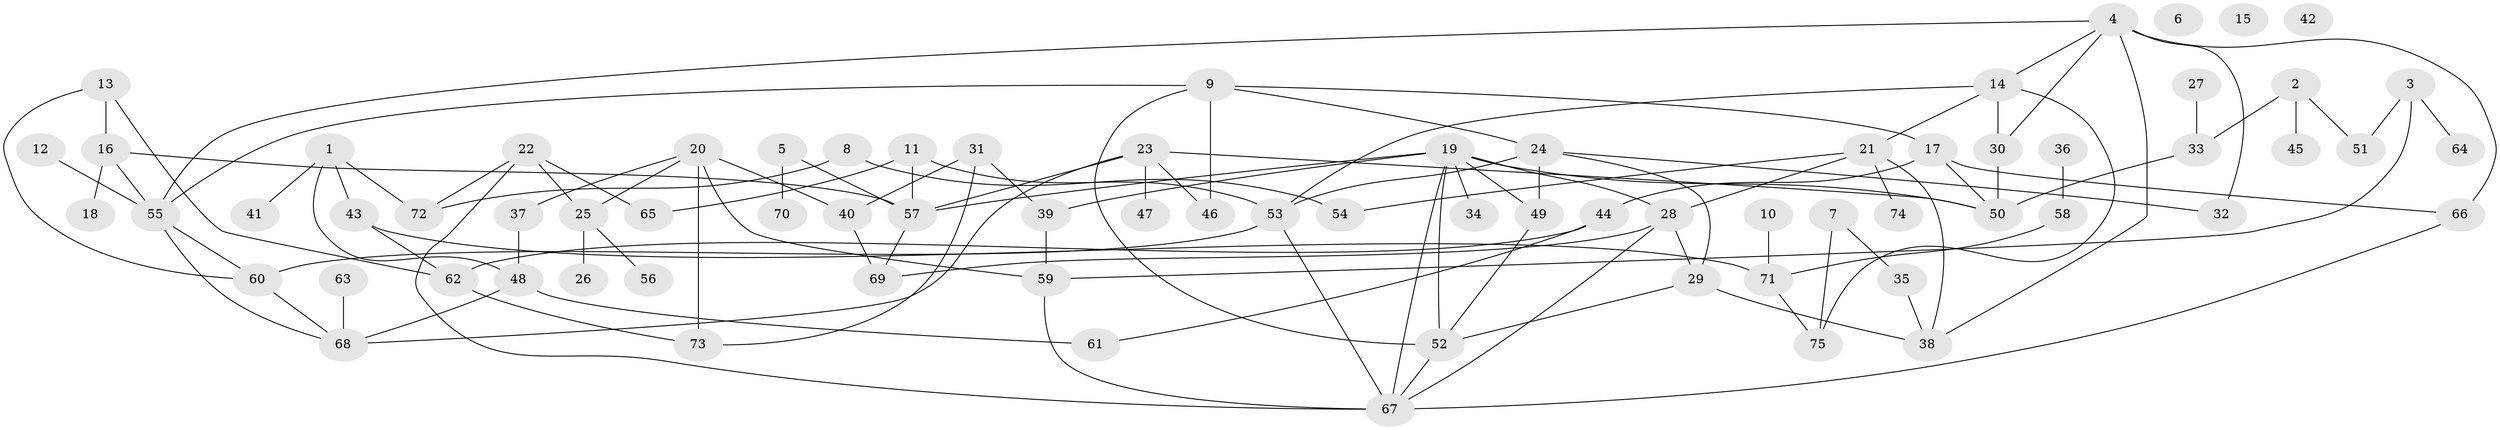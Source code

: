 // Generated by graph-tools (version 1.1) at 2025/25/03/09/25 03:25:16]
// undirected, 75 vertices, 113 edges
graph export_dot {
graph [start="1"]
  node [color=gray90,style=filled];
  1;
  2;
  3;
  4;
  5;
  6;
  7;
  8;
  9;
  10;
  11;
  12;
  13;
  14;
  15;
  16;
  17;
  18;
  19;
  20;
  21;
  22;
  23;
  24;
  25;
  26;
  27;
  28;
  29;
  30;
  31;
  32;
  33;
  34;
  35;
  36;
  37;
  38;
  39;
  40;
  41;
  42;
  43;
  44;
  45;
  46;
  47;
  48;
  49;
  50;
  51;
  52;
  53;
  54;
  55;
  56;
  57;
  58;
  59;
  60;
  61;
  62;
  63;
  64;
  65;
  66;
  67;
  68;
  69;
  70;
  71;
  72;
  73;
  74;
  75;
  1 -- 41;
  1 -- 43;
  1 -- 48;
  1 -- 72;
  2 -- 33;
  2 -- 45;
  2 -- 51;
  3 -- 51;
  3 -- 59;
  3 -- 64;
  4 -- 14;
  4 -- 30;
  4 -- 32;
  4 -- 38;
  4 -- 55;
  4 -- 66;
  5 -- 57;
  5 -- 70;
  7 -- 35;
  7 -- 75;
  8 -- 54;
  8 -- 72;
  9 -- 17;
  9 -- 24;
  9 -- 46;
  9 -- 52;
  9 -- 55;
  10 -- 71;
  11 -- 53;
  11 -- 57;
  11 -- 65;
  12 -- 55;
  13 -- 16;
  13 -- 60;
  13 -- 62;
  14 -- 21;
  14 -- 30;
  14 -- 53;
  14 -- 75;
  16 -- 18;
  16 -- 55;
  16 -- 57;
  17 -- 44;
  17 -- 50;
  17 -- 66;
  19 -- 28;
  19 -- 34;
  19 -- 39;
  19 -- 49;
  19 -- 50;
  19 -- 52;
  19 -- 57;
  19 -- 67;
  20 -- 25;
  20 -- 37;
  20 -- 40;
  20 -- 59;
  20 -- 73;
  21 -- 28;
  21 -- 38;
  21 -- 54;
  21 -- 74;
  22 -- 25;
  22 -- 65;
  22 -- 67;
  22 -- 72;
  23 -- 46;
  23 -- 47;
  23 -- 50;
  23 -- 57;
  23 -- 68;
  24 -- 29;
  24 -- 32;
  24 -- 49;
  24 -- 53;
  25 -- 26;
  25 -- 56;
  27 -- 33;
  28 -- 29;
  28 -- 67;
  28 -- 69;
  29 -- 38;
  29 -- 52;
  30 -- 50;
  31 -- 39;
  31 -- 40;
  31 -- 73;
  33 -- 50;
  35 -- 38;
  36 -- 58;
  37 -- 48;
  39 -- 59;
  40 -- 69;
  43 -- 62;
  43 -- 71;
  44 -- 61;
  44 -- 62;
  48 -- 61;
  48 -- 68;
  49 -- 52;
  52 -- 67;
  53 -- 60;
  53 -- 67;
  55 -- 60;
  55 -- 68;
  57 -- 69;
  58 -- 71;
  59 -- 67;
  60 -- 68;
  62 -- 73;
  63 -- 68;
  66 -- 67;
  71 -- 75;
}
